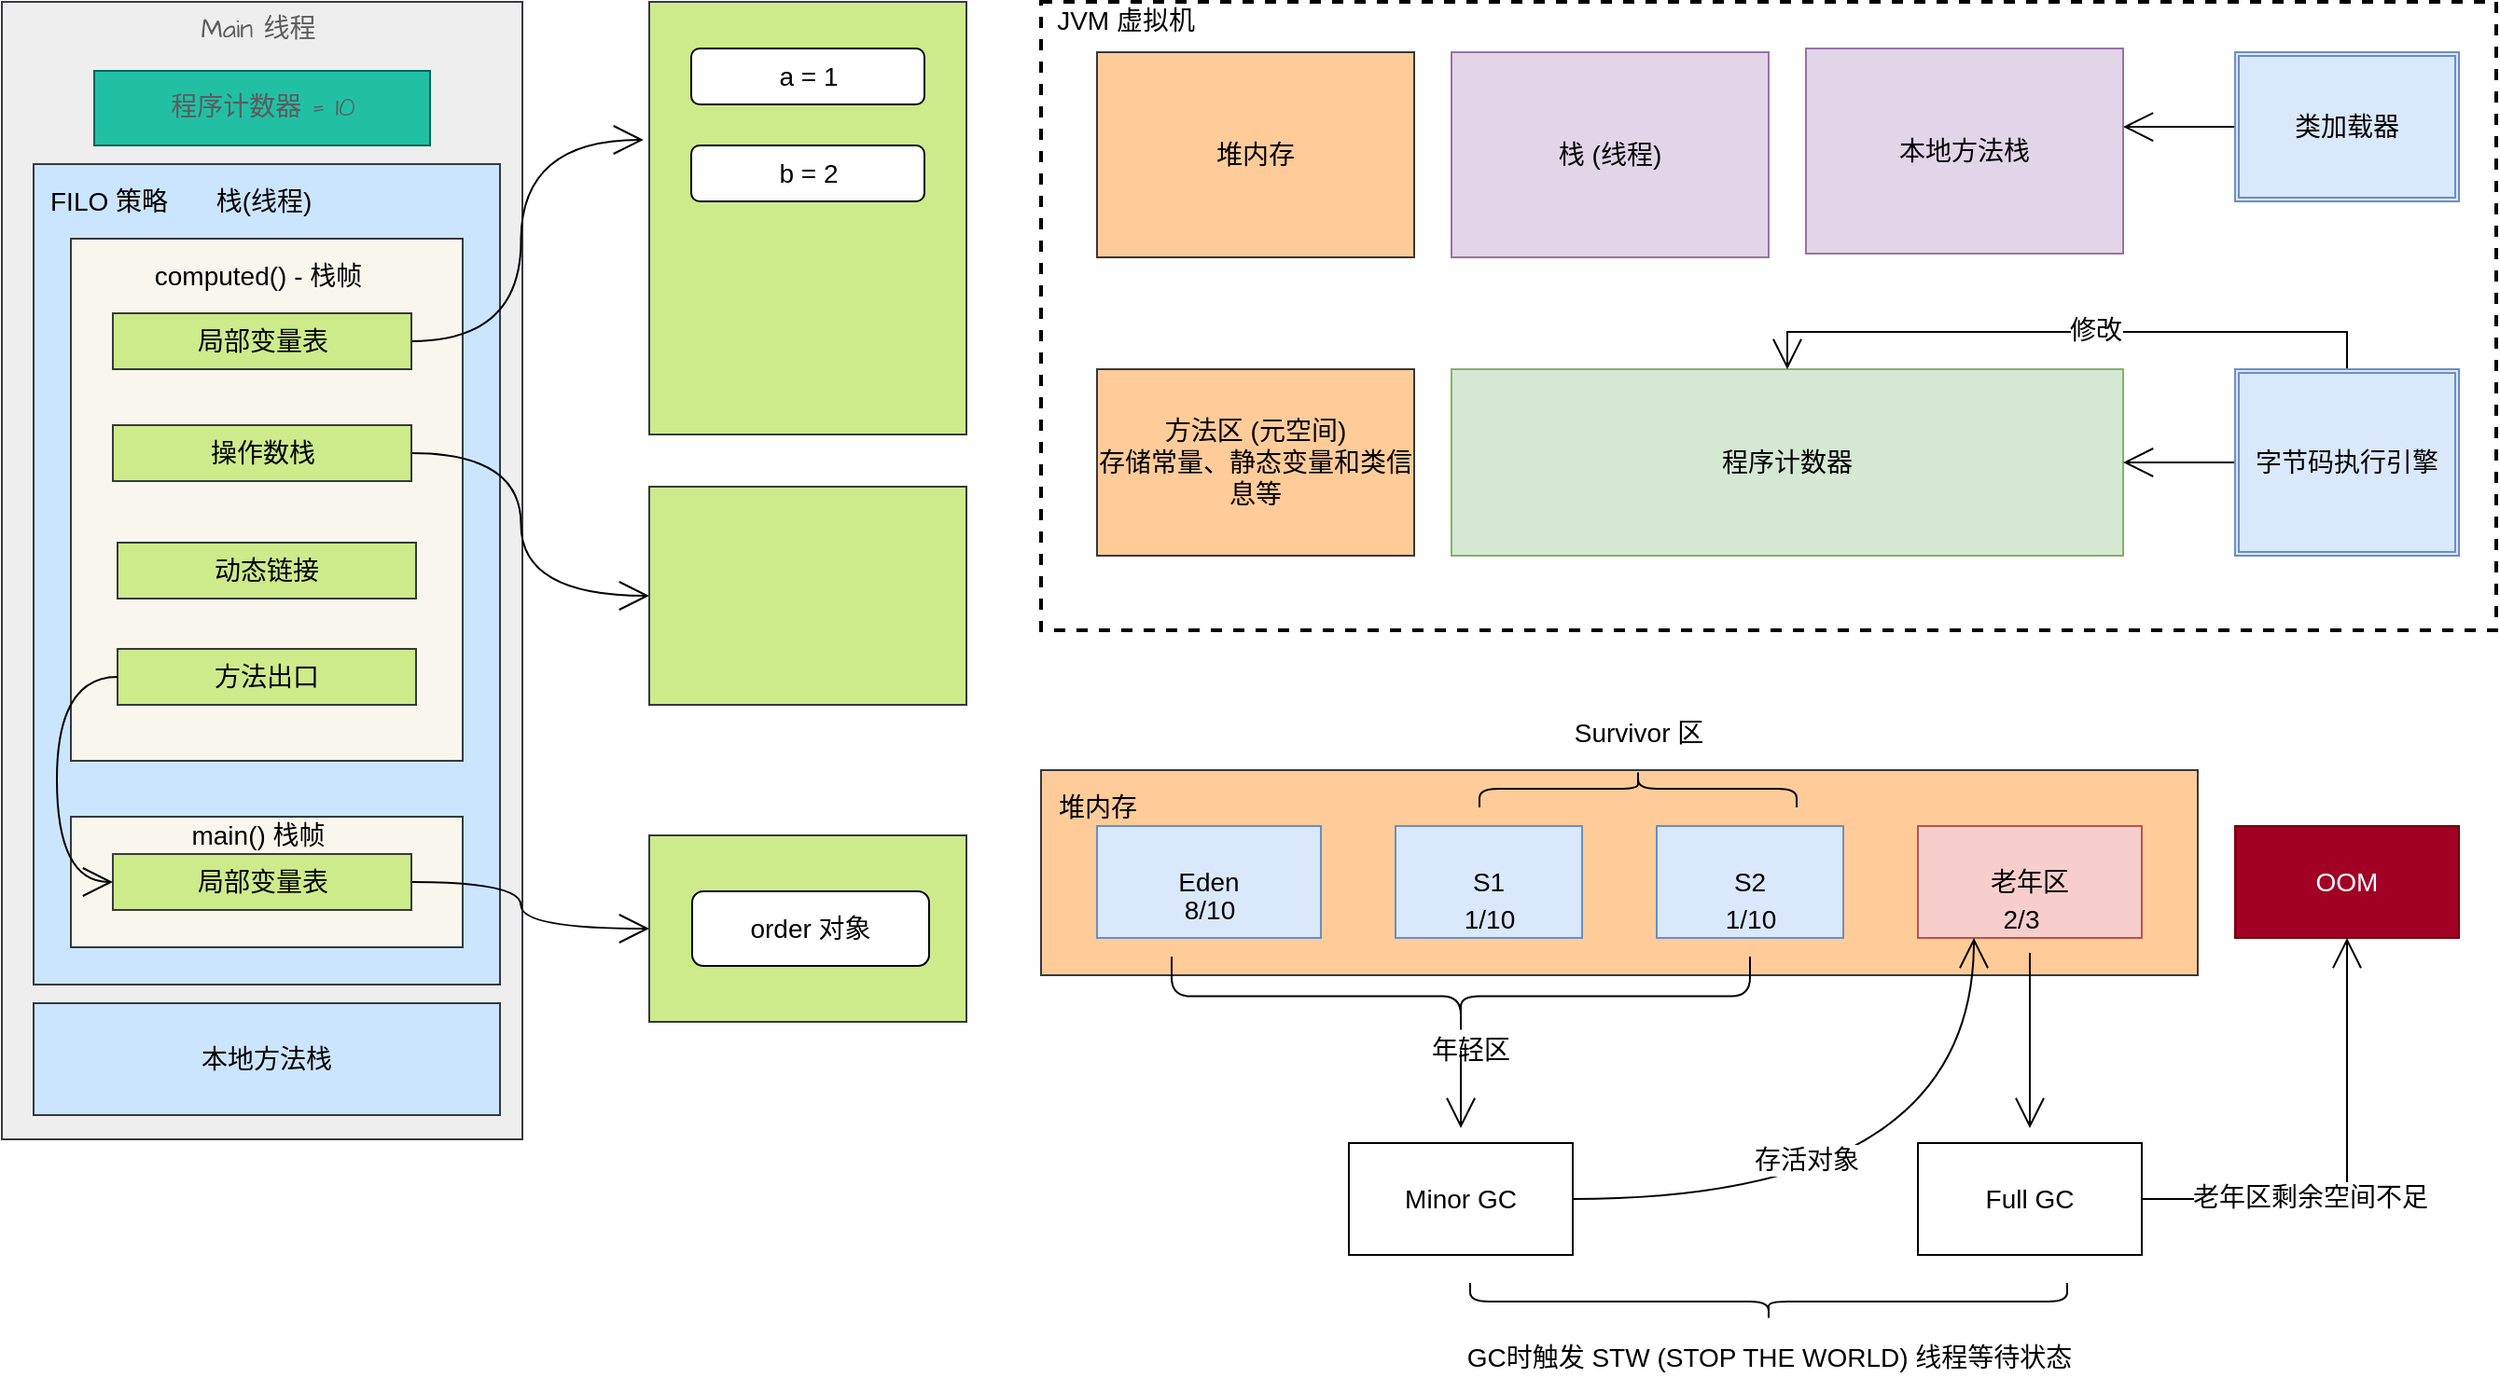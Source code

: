 <mxfile version="16.2.7" type="github">
  <diagram id="ayXwuYhm25OcpR_I-w7o" name="第 1 页">
    <mxGraphModel dx="2286" dy="1343" grid="1" gridSize="10" guides="1" tooltips="1" connect="1" arrows="1" fold="1" page="0" pageScale="1" pageWidth="827" pageHeight="1169" math="0" shadow="0">
      <root>
        <mxCell id="0" />
        <mxCell id="1" parent="0" />
        <mxCell id="jA081PHKY-Br7xbYG0jW-2" value="" style="rounded=0;whiteSpace=wrap;html=1;hachureGap=4;fillColor=#eeeeee;strokeColor=#36393d;" vertex="1" parent="1">
          <mxGeometry x="-327" y="-357" width="279" height="610" as="geometry" />
        </mxCell>
        <mxCell id="jA081PHKY-Br7xbYG0jW-3" value="Main 线程" style="text;html=1;align=center;verticalAlign=middle;resizable=0;points=[];autosize=1;strokeColor=none;fillColor=none;hachureGap=4;fontFamily=Architects Daughter;fontSource=https%3A%2F%2Ffonts.googleapis.com%2Fcss%3Ffamily%3DArchitects%2BDaughter;fontSize=14;fontColor=#5C5C5C;rounded=0;" vertex="1" parent="1">
          <mxGeometry x="-230" y="-352" width="80" height="20" as="geometry" />
        </mxCell>
        <mxCell id="jA081PHKY-Br7xbYG0jW-4" value="程序计数器 = 10" style="rounded=0;whiteSpace=wrap;html=1;hachureGap=4;fontFamily=Architects Daughter;fontSource=https%3A%2F%2Ffonts.googleapis.com%2Fcss%3Ffamily%3DArchitects%2BDaughter;fontSize=14;fillColor=#21C0A5;strokeColor=#006658;fontColor=#5C5C5C;" vertex="1" parent="1">
          <mxGeometry x="-277.5" y="-320" width="180" height="40" as="geometry" />
        </mxCell>
        <mxCell id="jA081PHKY-Br7xbYG0jW-5" value="" style="rounded=0;whiteSpace=wrap;html=1;hachureGap=4;fontSize=16;fillColor=#cce5ff;strokeColor=#36393d;" vertex="1" parent="1">
          <mxGeometry x="-310" y="-270" width="250" height="440" as="geometry" />
        </mxCell>
        <mxCell id="jA081PHKY-Br7xbYG0jW-6" value="本地方法栈" style="rounded=0;whiteSpace=wrap;html=1;hachureGap=4;fontSize=14;fillColor=#cce5ff;strokeColor=#36393d;" vertex="1" parent="1">
          <mxGeometry x="-310" y="180" width="250" height="60" as="geometry" />
        </mxCell>
        <mxCell id="jA081PHKY-Br7xbYG0jW-7" value="" style="rounded=0;whiteSpace=wrap;html=1;hachureGap=4;fontFamily=Helvetica;fontSize=14;strokeColor=#36393d;fillColor=#f9f7ed;" vertex="1" parent="1">
          <mxGeometry x="-290" y="-230" width="210" height="280" as="geometry" />
        </mxCell>
        <mxCell id="jA081PHKY-Br7xbYG0jW-8" value="computed() - 栈帧" style="text;html=1;align=center;verticalAlign=middle;resizable=0;points=[];autosize=1;strokeColor=none;fillColor=none;rounded=0;hachureGap=4;fontFamily=Helvetica;fontSize=14;fontColor=default;" vertex="1" parent="1">
          <mxGeometry x="-255" y="-220" width="130" height="20" as="geometry" />
        </mxCell>
        <mxCell id="jA081PHKY-Br7xbYG0jW-9" value="栈(线程)" style="text;html=1;align=center;verticalAlign=middle;resizable=0;points=[];autosize=1;strokeColor=none;fillColor=none;rounded=0;hachureGap=4;fontFamily=Helvetica;fontSize=14;fontColor=default;" vertex="1" parent="1">
          <mxGeometry x="-222.5" y="-260" width="70" height="20" as="geometry" />
        </mxCell>
        <mxCell id="jA081PHKY-Br7xbYG0jW-10" value="FILO 策略" style="text;html=1;align=center;verticalAlign=middle;resizable=0;points=[];autosize=1;strokeColor=none;fillColor=none;rounded=0;hachureGap=4;fontFamily=Helvetica;fontSize=14;fontColor=default;" vertex="1" parent="1">
          <mxGeometry x="-310" y="-260" width="80" height="20" as="geometry" />
        </mxCell>
        <mxCell id="jA081PHKY-Br7xbYG0jW-19" style="edgeStyle=orthogonalEdgeStyle;curved=1;orthogonalLoop=1;jettySize=auto;html=1;exitX=1;exitY=0.5;exitDx=0;exitDy=0;entryX=-0.018;entryY=0.319;entryDx=0;entryDy=0;entryPerimeter=0;fontFamily=Helvetica;fontSize=14;fontColor=default;endArrow=open;startSize=14;endSize=14;sourcePerimeterSpacing=8;targetPerimeterSpacing=8;" edge="1" parent="1" source="jA081PHKY-Br7xbYG0jW-11" target="jA081PHKY-Br7xbYG0jW-18">
          <mxGeometry relative="1" as="geometry" />
        </mxCell>
        <mxCell id="jA081PHKY-Br7xbYG0jW-11" value="局部变量表" style="rounded=0;whiteSpace=wrap;html=1;hachureGap=4;fontFamily=Helvetica;fontSize=14;strokeColor=#36393d;fillColor=#cdeb8b;" vertex="1" parent="1">
          <mxGeometry x="-267.5" y="-190" width="160" height="30" as="geometry" />
        </mxCell>
        <mxCell id="jA081PHKY-Br7xbYG0jW-21" style="edgeStyle=orthogonalEdgeStyle;shape=connector;curved=1;rounded=1;orthogonalLoop=1;jettySize=auto;html=1;exitX=1;exitY=0.5;exitDx=0;exitDy=0;entryX=0;entryY=0.5;entryDx=0;entryDy=0;labelBackgroundColor=default;fontFamily=Helvetica;fontSize=14;fontColor=default;endArrow=open;startSize=14;endSize=14;sourcePerimeterSpacing=8;targetPerimeterSpacing=8;strokeColor=default;" edge="1" parent="1" source="jA081PHKY-Br7xbYG0jW-12" target="jA081PHKY-Br7xbYG0jW-20">
          <mxGeometry relative="1" as="geometry" />
        </mxCell>
        <mxCell id="jA081PHKY-Br7xbYG0jW-12" value="操作数栈" style="rounded=0;whiteSpace=wrap;html=1;hachureGap=4;fontFamily=Helvetica;fontSize=14;strokeColor=#36393d;fillColor=#cdeb8b;" vertex="1" parent="1">
          <mxGeometry x="-267.5" y="-130" width="160" height="30" as="geometry" />
        </mxCell>
        <mxCell id="jA081PHKY-Br7xbYG0jW-13" value="动态链接" style="rounded=0;whiteSpace=wrap;html=1;hachureGap=4;fontFamily=Helvetica;fontSize=14;strokeColor=#36393d;fillColor=#cdeb8b;" vertex="1" parent="1">
          <mxGeometry x="-265" y="-67" width="160" height="30" as="geometry" />
        </mxCell>
        <mxCell id="jA081PHKY-Br7xbYG0jW-14" value="方法出口" style="rounded=0;whiteSpace=wrap;html=1;hachureGap=4;fontFamily=Helvetica;fontSize=14;strokeColor=#36393d;fillColor=#cdeb8b;" vertex="1" parent="1">
          <mxGeometry x="-265" y="-10" width="160" height="30" as="geometry" />
        </mxCell>
        <mxCell id="jA081PHKY-Br7xbYG0jW-15" value="" style="rounded=0;whiteSpace=wrap;html=1;hachureGap=4;fontFamily=Helvetica;fontSize=14;strokeColor=#36393d;fillColor=#f9f7ed;" vertex="1" parent="1">
          <mxGeometry x="-290" y="80" width="210" height="70" as="geometry" />
        </mxCell>
        <mxCell id="jA081PHKY-Br7xbYG0jW-16" value="main() 栈帧" style="text;html=1;align=center;verticalAlign=middle;resizable=0;points=[];autosize=1;strokeColor=none;fillColor=none;rounded=0;hachureGap=4;fontFamily=Helvetica;fontSize=14;fontColor=default;" vertex="1" parent="1">
          <mxGeometry x="-235" y="80" width="90" height="20" as="geometry" />
        </mxCell>
        <mxCell id="jA081PHKY-Br7xbYG0jW-23" style="edgeStyle=orthogonalEdgeStyle;shape=connector;curved=1;rounded=1;orthogonalLoop=1;jettySize=auto;html=1;exitX=1;exitY=0.5;exitDx=0;exitDy=0;entryX=0;entryY=0.5;entryDx=0;entryDy=0;labelBackgroundColor=default;fontFamily=Helvetica;fontSize=14;fontColor=default;endArrow=open;startSize=14;endSize=14;sourcePerimeterSpacing=8;targetPerimeterSpacing=8;strokeColor=default;" edge="1" parent="1" source="jA081PHKY-Br7xbYG0jW-17" target="jA081PHKY-Br7xbYG0jW-22">
          <mxGeometry relative="1" as="geometry" />
        </mxCell>
        <mxCell id="jA081PHKY-Br7xbYG0jW-17" value="局部变量表" style="rounded=0;whiteSpace=wrap;html=1;hachureGap=4;fontFamily=Helvetica;fontSize=14;strokeColor=#36393d;fillColor=#cdeb8b;" vertex="1" parent="1">
          <mxGeometry x="-267.5" y="100" width="160" height="30" as="geometry" />
        </mxCell>
        <mxCell id="jA081PHKY-Br7xbYG0jW-18" value="" style="rounded=0;whiteSpace=wrap;html=1;hachureGap=4;fontFamily=Helvetica;fontSize=14;strokeColor=#36393d;fillColor=#cdeb8b;" vertex="1" parent="1">
          <mxGeometry x="20" y="-357" width="170" height="232" as="geometry" />
        </mxCell>
        <mxCell id="jA081PHKY-Br7xbYG0jW-20" value="" style="rounded=0;whiteSpace=wrap;html=1;hachureGap=4;fontFamily=Helvetica;fontSize=14;strokeColor=#36393d;fillColor=#cdeb8b;" vertex="1" parent="1">
          <mxGeometry x="20" y="-97" width="170" height="117" as="geometry" />
        </mxCell>
        <mxCell id="jA081PHKY-Br7xbYG0jW-22" value="" style="rounded=0;whiteSpace=wrap;html=1;hachureGap=4;fontFamily=Helvetica;fontSize=14;strokeColor=#36393d;fillColor=#cdeb8b;" vertex="1" parent="1">
          <mxGeometry x="20" y="90" width="170" height="100" as="geometry" />
        </mxCell>
        <mxCell id="jA081PHKY-Br7xbYG0jW-24" value="" style="rounded=0;whiteSpace=wrap;html=1;hachureGap=4;fontFamily=Helvetica;fontSize=14;fontColor=default;strokeColor=default;fillColor=default;dashed=1;strokeWidth=2;" vertex="1" parent="1">
          <mxGeometry x="230" y="-357" width="780" height="337" as="geometry" />
        </mxCell>
        <mxCell id="jA081PHKY-Br7xbYG0jW-26" value="a = 1" style="rounded=1;whiteSpace=wrap;html=1;hachureGap=4;fontFamily=Helvetica;fontSize=14;fontColor=default;strokeColor=default;strokeWidth=1;fillColor=default;" vertex="1" parent="1">
          <mxGeometry x="42.5" y="-332" width="125" height="30" as="geometry" />
        </mxCell>
        <mxCell id="jA081PHKY-Br7xbYG0jW-27" value="b = 2" style="rounded=1;whiteSpace=wrap;html=1;hachureGap=4;fontFamily=Helvetica;fontSize=14;fontColor=default;strokeColor=default;strokeWidth=1;fillColor=default;" vertex="1" parent="1">
          <mxGeometry x="42.5" y="-280" width="125" height="30" as="geometry" />
        </mxCell>
        <mxCell id="jA081PHKY-Br7xbYG0jW-28" value="order 对象" style="rounded=1;whiteSpace=wrap;html=1;hachureGap=4;fontFamily=Helvetica;fontSize=14;fontColor=default;strokeColor=default;strokeWidth=1;fillColor=default;" vertex="1" parent="1">
          <mxGeometry x="43" y="120" width="127" height="40" as="geometry" />
        </mxCell>
        <mxCell id="jA081PHKY-Br7xbYG0jW-29" style="edgeStyle=orthogonalEdgeStyle;shape=connector;curved=1;rounded=1;orthogonalLoop=1;jettySize=auto;html=1;exitX=0;exitY=0.5;exitDx=0;exitDy=0;entryX=0;entryY=0.5;entryDx=0;entryDy=0;labelBackgroundColor=default;fontFamily=Helvetica;fontSize=14;fontColor=default;endArrow=open;startSize=14;endSize=14;sourcePerimeterSpacing=8;targetPerimeterSpacing=8;strokeColor=default;" edge="1" parent="1" source="jA081PHKY-Br7xbYG0jW-14" target="jA081PHKY-Br7xbYG0jW-17">
          <mxGeometry relative="1" as="geometry" />
        </mxCell>
        <mxCell id="jA081PHKY-Br7xbYG0jW-30" value="堆内存" style="rounded=0;whiteSpace=wrap;html=1;hachureGap=4;fontFamily=Helvetica;fontSize=14;strokeColor=#36393d;strokeWidth=1;fillColor=#ffcc99;" vertex="1" parent="1">
          <mxGeometry x="260" y="-330" width="170" height="110" as="geometry" />
        </mxCell>
        <mxCell id="jA081PHKY-Br7xbYG0jW-31" value="栈 (线程)" style="rounded=0;whiteSpace=wrap;html=1;hachureGap=4;fontFamily=Helvetica;fontSize=14;strokeColor=#9673a6;strokeWidth=1;fillColor=#e1d5e7;" vertex="1" parent="1">
          <mxGeometry x="450" y="-330" width="170" height="110" as="geometry" />
        </mxCell>
        <mxCell id="jA081PHKY-Br7xbYG0jW-32" value="本地方法栈" style="rounded=0;whiteSpace=wrap;html=1;hachureGap=4;fontFamily=Helvetica;fontSize=14;strokeColor=#9673a6;strokeWidth=1;fillColor=#e1d5e7;" vertex="1" parent="1">
          <mxGeometry x="640" y="-332" width="170" height="110" as="geometry" />
        </mxCell>
        <mxCell id="jA081PHKY-Br7xbYG0jW-33" value="程序计数器" style="rounded=0;whiteSpace=wrap;html=1;hachureGap=4;fontFamily=Helvetica;fontSize=14;strokeColor=#82b366;strokeWidth=1;fillColor=#d5e8d4;" vertex="1" parent="1">
          <mxGeometry x="450" y="-160" width="360" height="100" as="geometry" />
        </mxCell>
        <mxCell id="jA081PHKY-Br7xbYG0jW-34" value="方法区 (元空间)&lt;br&gt;存储常量、静态变量和类信息等" style="rounded=0;whiteSpace=wrap;html=1;hachureGap=4;fontFamily=Helvetica;fontSize=14;strokeColor=#36393d;strokeWidth=1;fillColor=#ffcc99;" vertex="1" parent="1">
          <mxGeometry x="260" y="-160" width="170" height="100" as="geometry" />
        </mxCell>
        <mxCell id="jA081PHKY-Br7xbYG0jW-35" value="" style="rounded=0;whiteSpace=wrap;html=1;hachureGap=4;fontFamily=Helvetica;fontSize=14;strokeColor=#36393d;strokeWidth=1;fillColor=#ffcc99;" vertex="1" parent="1">
          <mxGeometry x="230" y="55" width="620" height="110" as="geometry" />
        </mxCell>
        <mxCell id="jA081PHKY-Br7xbYG0jW-36" value="堆内存" style="text;html=1;align=center;verticalAlign=middle;resizable=0;points=[];autosize=1;strokeColor=none;fillColor=none;rounded=0;hachureGap=4;fontFamily=Helvetica;fontSize=14;fontColor=default;" vertex="1" parent="1">
          <mxGeometry x="230" y="65" width="60" height="20" as="geometry" />
        </mxCell>
        <mxCell id="jA081PHKY-Br7xbYG0jW-37" value="Eden" style="rounded=0;whiteSpace=wrap;html=1;hachureGap=4;fontFamily=Helvetica;fontSize=14;strokeColor=#6c8ebf;strokeWidth=1;fillColor=#dae8fc;" vertex="1" parent="1">
          <mxGeometry x="260" y="85" width="120" height="60" as="geometry" />
        </mxCell>
        <mxCell id="jA081PHKY-Br7xbYG0jW-38" value="S1" style="rounded=0;whiteSpace=wrap;html=1;hachureGap=4;fontFamily=Helvetica;fontSize=14;strokeColor=#6c8ebf;strokeWidth=1;fillColor=#dae8fc;" vertex="1" parent="1">
          <mxGeometry x="420" y="85" width="100" height="60" as="geometry" />
        </mxCell>
        <mxCell id="jA081PHKY-Br7xbYG0jW-39" value="S2" style="rounded=0;whiteSpace=wrap;html=1;hachureGap=4;fontFamily=Helvetica;fontSize=14;strokeColor=#6c8ebf;strokeWidth=1;fillColor=#dae8fc;" vertex="1" parent="1">
          <mxGeometry x="560" y="85" width="100" height="60" as="geometry" />
        </mxCell>
        <mxCell id="jA081PHKY-Br7xbYG0jW-67" value="" style="edgeStyle=orthogonalEdgeStyle;shape=connector;rounded=0;orthogonalLoop=1;jettySize=auto;html=1;labelBackgroundColor=default;fontFamily=Helvetica;fontSize=14;fontColor=default;endArrow=open;startSize=14;endSize=14;sourcePerimeterSpacing=8;targetPerimeterSpacing=8;strokeColor=default;" edge="1" parent="1" source="jA081PHKY-Br7xbYG0jW-40" target="jA081PHKY-Br7xbYG0jW-66">
          <mxGeometry relative="1" as="geometry" />
        </mxCell>
        <mxCell id="jA081PHKY-Br7xbYG0jW-40" value="老年区" style="rounded=0;whiteSpace=wrap;html=1;hachureGap=4;fontFamily=Helvetica;fontSize=14;strokeColor=#b85450;strokeWidth=1;fillColor=#f8cecc;" vertex="1" parent="1">
          <mxGeometry x="700" y="85" width="120" height="60" as="geometry" />
        </mxCell>
        <mxCell id="jA081PHKY-Br7xbYG0jW-63" value="" style="edgeStyle=orthogonalEdgeStyle;shape=connector;rounded=0;orthogonalLoop=1;jettySize=auto;html=1;labelBackgroundColor=default;fontFamily=Helvetica;fontSize=14;fontColor=default;endArrow=open;startSize=14;endSize=14;sourcePerimeterSpacing=8;targetPerimeterSpacing=8;strokeColor=default;" edge="1" parent="1" source="jA081PHKY-Br7xbYG0jW-41" target="jA081PHKY-Br7xbYG0jW-62">
          <mxGeometry relative="1" as="geometry" />
        </mxCell>
        <mxCell id="jA081PHKY-Br7xbYG0jW-41" value="" style="shape=curlyBracket;whiteSpace=wrap;html=1;rounded=1;hachureGap=4;fontFamily=Helvetica;fontSize=14;fontColor=default;strokeColor=default;strokeWidth=1;fillColor=default;rotation=-90;size=0.5;" vertex="1" parent="1">
          <mxGeometry x="433.75" y="21.25" width="42.5" height="310" as="geometry" />
        </mxCell>
        <mxCell id="jA081PHKY-Br7xbYG0jW-42" value="年轻区" style="text;html=1;align=center;verticalAlign=middle;resizable=0;points=[];autosize=1;strokeColor=none;fillColor=none;rounded=0;hachureGap=4;fontFamily=Helvetica;fontSize=14;fontColor=default;" vertex="1" parent="1">
          <mxGeometry x="430" y="195" width="60" height="20" as="geometry" />
        </mxCell>
        <mxCell id="jA081PHKY-Br7xbYG0jW-44" value="" style="shape=curlyBracket;whiteSpace=wrap;html=1;rounded=1;hachureGap=4;fontFamily=Helvetica;fontSize=14;fontColor=default;strokeColor=default;strokeWidth=1;fillColor=default;rotation=90;" vertex="1" parent="1">
          <mxGeometry x="540" y="-20" width="20" height="170" as="geometry" />
        </mxCell>
        <mxCell id="jA081PHKY-Br7xbYG0jW-45" value="Survivor 区" style="text;html=1;align=center;verticalAlign=middle;resizable=0;points=[];autosize=1;strokeColor=none;fillColor=none;rounded=0;hachureGap=4;fontFamily=Helvetica;fontSize=14;fontColor=default;" vertex="1" parent="1">
          <mxGeometry x="510" y="25" width="80" height="20" as="geometry" />
        </mxCell>
        <mxCell id="jA081PHKY-Br7xbYG0jW-49" style="edgeStyle=orthogonalEdgeStyle;shape=connector;curved=1;rounded=1;orthogonalLoop=1;jettySize=auto;html=1;exitX=0;exitY=0.5;exitDx=0;exitDy=0;entryX=1;entryY=0.382;entryDx=0;entryDy=0;entryPerimeter=0;labelBackgroundColor=default;fontFamily=Helvetica;fontSize=14;fontColor=default;endArrow=open;startSize=14;endSize=14;sourcePerimeterSpacing=8;targetPerimeterSpacing=8;strokeColor=default;" edge="1" parent="1" source="jA081PHKY-Br7xbYG0jW-46" target="jA081PHKY-Br7xbYG0jW-32">
          <mxGeometry relative="1" as="geometry" />
        </mxCell>
        <mxCell id="jA081PHKY-Br7xbYG0jW-46" value="类加载器" style="shape=ext;double=1;rounded=0;whiteSpace=wrap;html=1;hachureGap=4;fontFamily=Helvetica;fontSize=14;strokeColor=#6c8ebf;strokeWidth=1;fillColor=#dae8fc;" vertex="1" parent="1">
          <mxGeometry x="870" y="-330" width="120" height="80" as="geometry" />
        </mxCell>
        <mxCell id="jA081PHKY-Br7xbYG0jW-50" style="edgeStyle=orthogonalEdgeStyle;shape=connector;rounded=0;orthogonalLoop=1;jettySize=auto;html=1;exitX=0.5;exitY=0;exitDx=0;exitDy=0;entryX=0.5;entryY=0;entryDx=0;entryDy=0;labelBackgroundColor=default;fontFamily=Helvetica;fontSize=14;fontColor=default;endArrow=open;startSize=14;endSize=14;sourcePerimeterSpacing=8;targetPerimeterSpacing=8;strokeColor=default;" edge="1" parent="1" source="jA081PHKY-Br7xbYG0jW-47" target="jA081PHKY-Br7xbYG0jW-33">
          <mxGeometry relative="1" as="geometry" />
        </mxCell>
        <mxCell id="jA081PHKY-Br7xbYG0jW-51" value="修改" style="edgeLabel;html=1;align=center;verticalAlign=middle;resizable=0;points=[];fontSize=14;fontFamily=Helvetica;fontColor=default;" vertex="1" connectable="0" parent="jA081PHKY-Br7xbYG0jW-50">
          <mxGeometry x="-0.088" y="-1" relative="1" as="geometry">
            <mxPoint as="offset" />
          </mxGeometry>
        </mxCell>
        <mxCell id="jA081PHKY-Br7xbYG0jW-58" style="edgeStyle=orthogonalEdgeStyle;shape=connector;rounded=0;orthogonalLoop=1;jettySize=auto;html=1;exitX=0;exitY=0.5;exitDx=0;exitDy=0;entryX=1;entryY=0.5;entryDx=0;entryDy=0;labelBackgroundColor=default;fontFamily=Helvetica;fontSize=14;fontColor=default;endArrow=open;startSize=14;endSize=14;sourcePerimeterSpacing=8;targetPerimeterSpacing=8;strokeColor=default;" edge="1" parent="1" source="jA081PHKY-Br7xbYG0jW-47" target="jA081PHKY-Br7xbYG0jW-33">
          <mxGeometry relative="1" as="geometry" />
        </mxCell>
        <mxCell id="jA081PHKY-Br7xbYG0jW-47" value="字节码执行引擎" style="shape=ext;double=1;rounded=0;whiteSpace=wrap;html=1;hachureGap=4;fontFamily=Helvetica;fontSize=14;strokeColor=#6c8ebf;strokeWidth=1;fillColor=#dae8fc;" vertex="1" parent="1">
          <mxGeometry x="870" y="-160" width="120" height="100" as="geometry" />
        </mxCell>
        <mxCell id="jA081PHKY-Br7xbYG0jW-56" value="JVM 虚拟机" style="text;html=1;align=center;verticalAlign=middle;resizable=0;points=[];autosize=1;strokeColor=none;fillColor=none;rounded=0;hachureGap=4;fontFamily=Helvetica;fontSize=14;fontColor=default;" vertex="1" parent="1">
          <mxGeometry x="230" y="-357" width="90" height="20" as="geometry" />
        </mxCell>
        <mxCell id="jA081PHKY-Br7xbYG0jW-59" value="OOM" style="rounded=0;whiteSpace=wrap;html=1;hachureGap=4;fontFamily=Helvetica;fontSize=14;strokeColor=#6F0000;strokeWidth=1;fillColor=#a20025;fontColor=#ffffff;" vertex="1" parent="1">
          <mxGeometry x="870" y="85" width="120" height="60" as="geometry" />
        </mxCell>
        <mxCell id="jA081PHKY-Br7xbYG0jW-74" style="edgeStyle=orthogonalEdgeStyle;shape=connector;rounded=0;orthogonalLoop=1;jettySize=auto;html=1;exitX=1;exitY=0.5;exitDx=0;exitDy=0;entryX=0.25;entryY=1;entryDx=0;entryDy=0;labelBackgroundColor=default;fontFamily=Helvetica;fontSize=14;fontColor=default;endArrow=open;startSize=14;endSize=14;sourcePerimeterSpacing=8;targetPerimeterSpacing=8;strokeColor=default;curved=1;" edge="1" parent="1" source="jA081PHKY-Br7xbYG0jW-62" target="jA081PHKY-Br7xbYG0jW-40">
          <mxGeometry relative="1" as="geometry" />
        </mxCell>
        <mxCell id="jA081PHKY-Br7xbYG0jW-75" value="存活对象" style="edgeLabel;html=1;align=center;verticalAlign=middle;resizable=0;points=[];fontSize=14;fontFamily=Helvetica;fontColor=default;" vertex="1" connectable="0" parent="jA081PHKY-Br7xbYG0jW-74">
          <mxGeometry x="-0.296" y="21" relative="1" as="geometry">
            <mxPoint as="offset" />
          </mxGeometry>
        </mxCell>
        <mxCell id="jA081PHKY-Br7xbYG0jW-62" value="Minor GC" style="whiteSpace=wrap;html=1;rounded=0;hachureGap=4;fontFamily=Helvetica;fontSize=14;fontColor=default;strokeColor=default;strokeWidth=1;fillColor=default;" vertex="1" parent="1">
          <mxGeometry x="395" y="255" width="120" height="60" as="geometry" />
        </mxCell>
        <mxCell id="jA081PHKY-Br7xbYG0jW-71" style="edgeStyle=orthogonalEdgeStyle;shape=connector;rounded=0;orthogonalLoop=1;jettySize=auto;html=1;exitX=1;exitY=0.5;exitDx=0;exitDy=0;entryX=0.5;entryY=1;entryDx=0;entryDy=0;labelBackgroundColor=default;fontFamily=Helvetica;fontSize=14;fontColor=default;endArrow=open;startSize=14;endSize=14;sourcePerimeterSpacing=8;targetPerimeterSpacing=8;strokeColor=default;" edge="1" parent="1" source="jA081PHKY-Br7xbYG0jW-66" target="jA081PHKY-Br7xbYG0jW-59">
          <mxGeometry relative="1" as="geometry" />
        </mxCell>
        <mxCell id="jA081PHKY-Br7xbYG0jW-72" value="老年区剩余空间不足" style="edgeLabel;html=1;align=center;verticalAlign=middle;resizable=0;points=[];fontSize=14;fontFamily=Helvetica;fontColor=default;" vertex="1" connectable="0" parent="jA081PHKY-Br7xbYG0jW-71">
          <mxGeometry x="-0.28" y="1" relative="1" as="geometry">
            <mxPoint as="offset" />
          </mxGeometry>
        </mxCell>
        <mxCell id="jA081PHKY-Br7xbYG0jW-66" value="Full GC" style="whiteSpace=wrap;html=1;rounded=0;hachureGap=4;fontFamily=Helvetica;fontSize=14;fontColor=default;strokeColor=default;strokeWidth=1;fillColor=default;" vertex="1" parent="1">
          <mxGeometry x="700" y="255" width="120" height="60" as="geometry" />
        </mxCell>
        <mxCell id="jA081PHKY-Br7xbYG0jW-76" value="" style="shape=curlyBracket;whiteSpace=wrap;html=1;rounded=1;hachureGap=4;fontFamily=Helvetica;fontSize=14;fontColor=default;strokeColor=default;strokeWidth=1;fillColor=default;rotation=-90;" vertex="1" parent="1">
          <mxGeometry x="610" y="180" width="20" height="320" as="geometry" />
        </mxCell>
        <mxCell id="jA081PHKY-Br7xbYG0jW-77" value="GC时触发 STW (STOP THE WORLD) 线程等待状态" style="text;html=1;align=center;verticalAlign=middle;resizable=0;points=[];autosize=1;strokeColor=none;fillColor=none;rounded=0;hachureGap=4;fontFamily=Helvetica;fontSize=14;fontColor=default;" vertex="1" parent="1">
          <mxGeometry x="450" y="360" width="340" height="20" as="geometry" />
        </mxCell>
        <mxCell id="jA081PHKY-Br7xbYG0jW-78" value="8/10" style="text;html=1;align=center;verticalAlign=middle;resizable=0;points=[];autosize=1;strokeColor=none;fillColor=none;rounded=0;hachureGap=4;fontFamily=Helvetica;fontSize=14;fontColor=default;" vertex="1" parent="1">
          <mxGeometry x="300" y="120" width="40" height="20" as="geometry" />
        </mxCell>
        <mxCell id="jA081PHKY-Br7xbYG0jW-79" value="1/10" style="text;html=1;align=center;verticalAlign=middle;resizable=0;points=[];autosize=1;strokeColor=none;fillColor=none;rounded=0;hachureGap=4;fontFamily=Helvetica;fontSize=14;fontColor=default;" vertex="1" parent="1">
          <mxGeometry x="450" y="125" width="40" height="20" as="geometry" />
        </mxCell>
        <mxCell id="jA081PHKY-Br7xbYG0jW-80" value="1/10" style="text;html=1;align=center;verticalAlign=middle;resizable=0;points=[];autosize=1;strokeColor=none;fillColor=none;rounded=0;hachureGap=4;fontFamily=Helvetica;fontSize=14;fontColor=default;" vertex="1" parent="1">
          <mxGeometry x="590" y="125" width="40" height="20" as="geometry" />
        </mxCell>
        <mxCell id="jA081PHKY-Br7xbYG0jW-81" value="2/3" style="text;html=1;align=center;verticalAlign=middle;resizable=0;points=[];autosize=1;strokeColor=none;fillColor=none;rounded=0;hachureGap=4;fontFamily=Helvetica;fontSize=14;fontColor=default;" vertex="1" parent="1">
          <mxGeometry x="740" y="125" width="30" height="20" as="geometry" />
        </mxCell>
      </root>
    </mxGraphModel>
  </diagram>
</mxfile>
